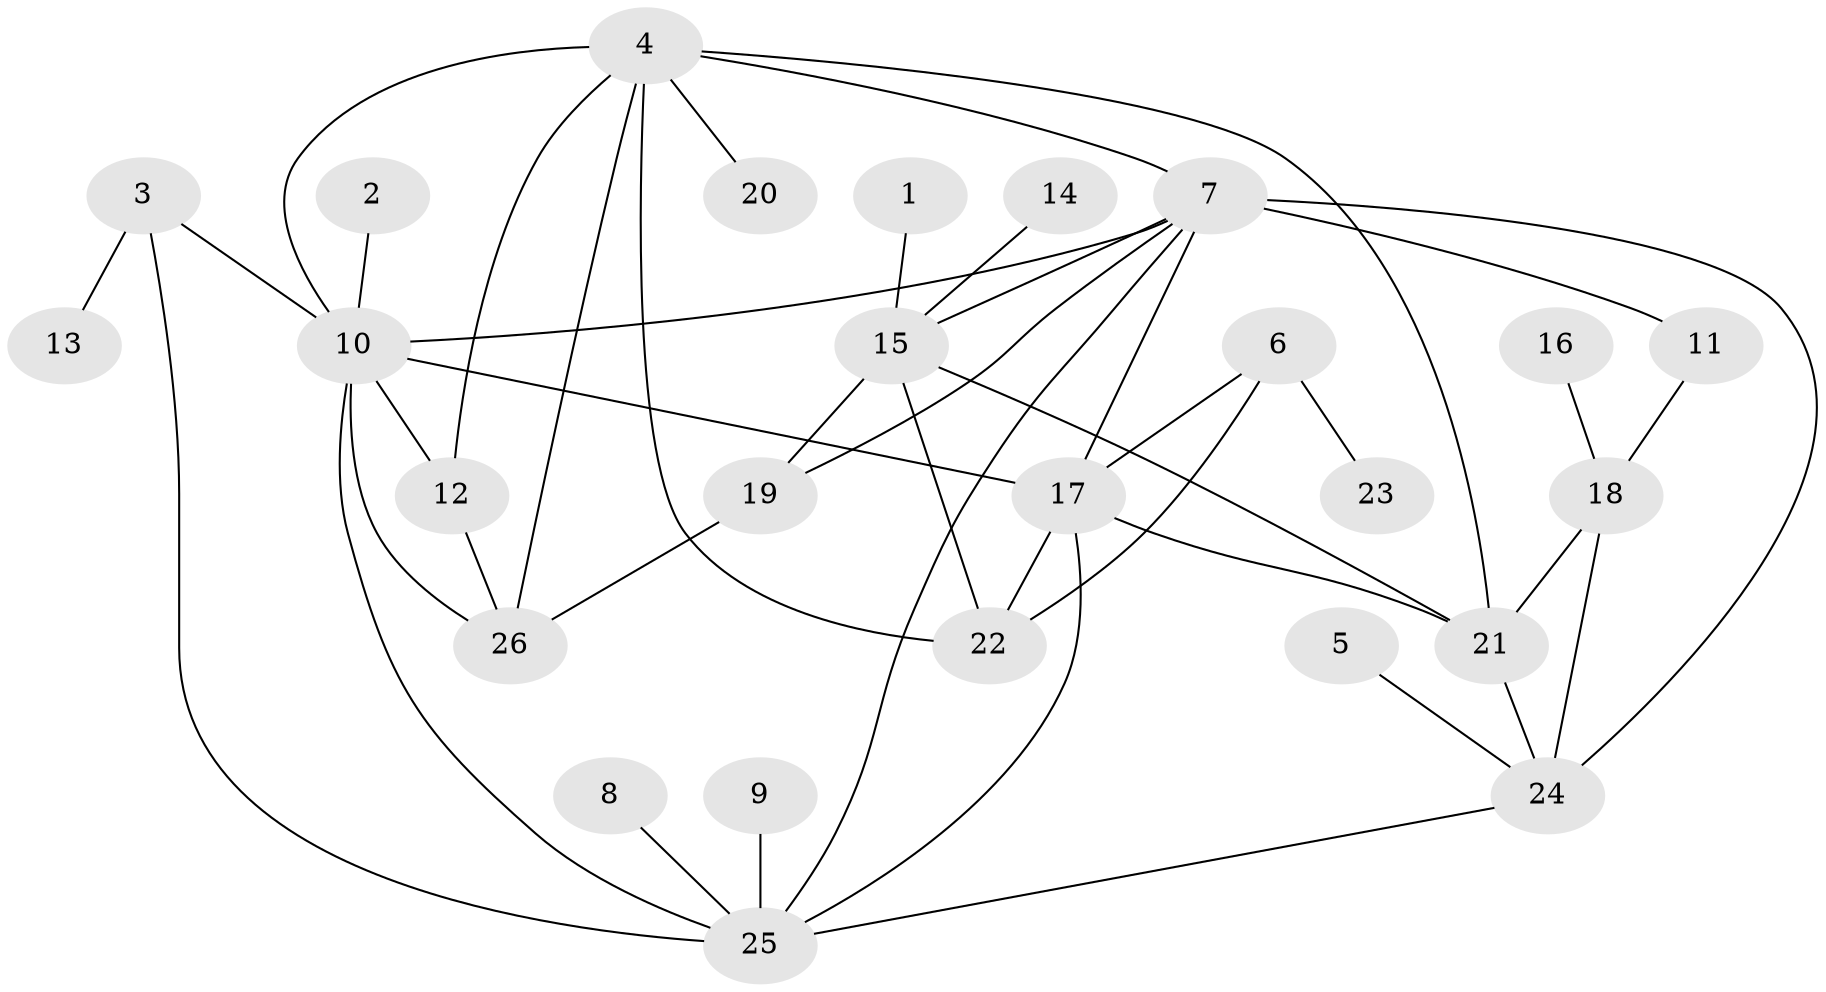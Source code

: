 // original degree distribution, {5: 0.03488372093023256, 9: 0.03488372093023256, 6: 0.03488372093023256, 10: 0.023255813953488372, 3: 0.05813953488372093, 7: 0.023255813953488372, 8: 0.03488372093023256, 12: 0.011627906976744186, 4: 0.023255813953488372, 1: 0.5465116279069767, 2: 0.1744186046511628}
// Generated by graph-tools (version 1.1) at 2025/37/03/04/25 23:37:44]
// undirected, 26 vertices, 44 edges
graph export_dot {
  node [color=gray90,style=filled];
  1;
  2;
  3;
  4;
  5;
  6;
  7;
  8;
  9;
  10;
  11;
  12;
  13;
  14;
  15;
  16;
  17;
  18;
  19;
  20;
  21;
  22;
  23;
  24;
  25;
  26;
  1 -- 15 [weight=1.0];
  2 -- 10 [weight=1.0];
  3 -- 10 [weight=2.0];
  3 -- 13 [weight=1.0];
  3 -- 25 [weight=2.0];
  4 -- 7 [weight=1.0];
  4 -- 10 [weight=1.0];
  4 -- 12 [weight=1.0];
  4 -- 20 [weight=1.0];
  4 -- 21 [weight=1.0];
  4 -- 22 [weight=1.0];
  4 -- 26 [weight=1.0];
  5 -- 24 [weight=1.0];
  6 -- 17 [weight=2.0];
  6 -- 22 [weight=1.0];
  6 -- 23 [weight=1.0];
  7 -- 10 [weight=2.0];
  7 -- 11 [weight=1.0];
  7 -- 15 [weight=2.0];
  7 -- 17 [weight=1.0];
  7 -- 19 [weight=2.0];
  7 -- 24 [weight=1.0];
  7 -- 25 [weight=1.0];
  8 -- 25 [weight=1.0];
  9 -- 25 [weight=1.0];
  10 -- 12 [weight=1.0];
  10 -- 17 [weight=1.0];
  10 -- 25 [weight=1.0];
  10 -- 26 [weight=1.0];
  11 -- 18 [weight=1.0];
  12 -- 26 [weight=1.0];
  14 -- 15 [weight=1.0];
  15 -- 19 [weight=1.0];
  15 -- 21 [weight=1.0];
  15 -- 22 [weight=1.0];
  16 -- 18 [weight=1.0];
  17 -- 21 [weight=2.0];
  17 -- 22 [weight=2.0];
  17 -- 25 [weight=2.0];
  18 -- 21 [weight=2.0];
  18 -- 24 [weight=2.0];
  19 -- 26 [weight=1.0];
  21 -- 24 [weight=1.0];
  24 -- 25 [weight=1.0];
}
